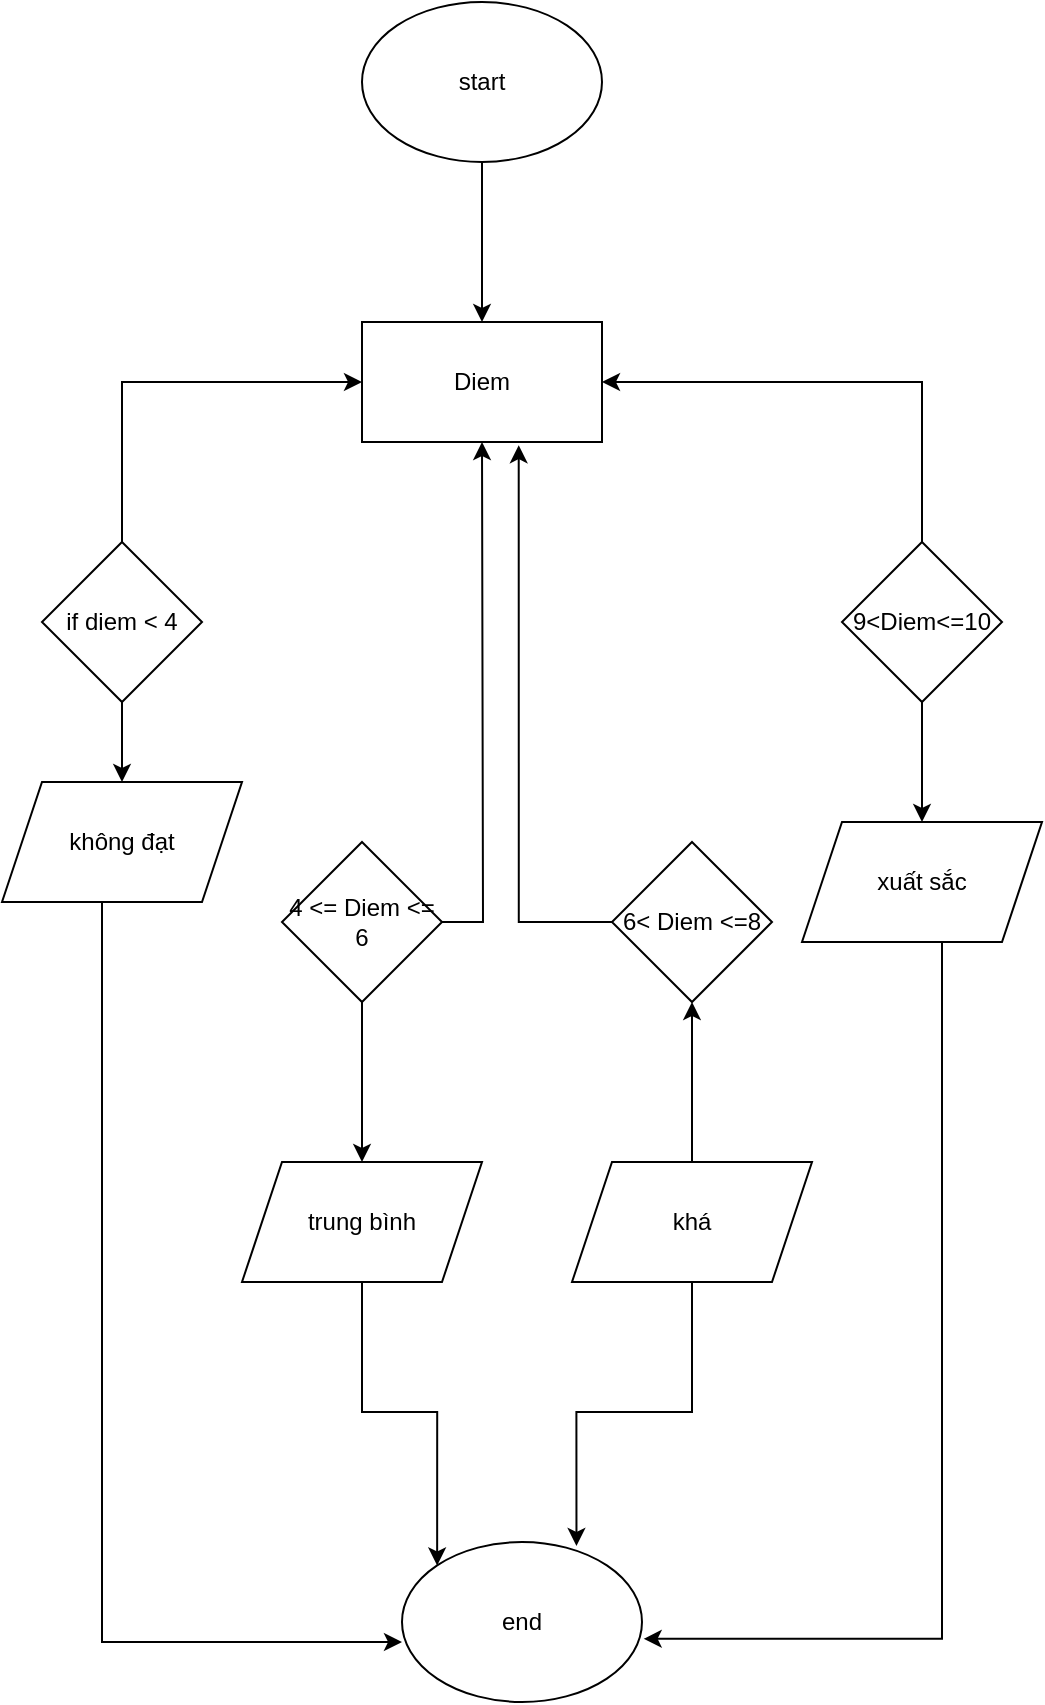 <mxfile version="25.0.3">
  <diagram name="Page-1" id="mEwxmjHmtNv21wZuKrNc">
    <mxGraphModel dx="556" dy="637" grid="1" gridSize="10" guides="1" tooltips="1" connect="1" arrows="1" fold="1" page="1" pageScale="1" pageWidth="850" pageHeight="1100" math="0" shadow="0">
      <root>
        <mxCell id="0" />
        <mxCell id="1" parent="0" />
        <mxCell id="PiKWDLcCiFq4yHLphNZV-11" style="edgeStyle=orthogonalEdgeStyle;rounded=0;orthogonalLoop=1;jettySize=auto;html=1;" parent="1" source="PiKWDLcCiFq4yHLphNZV-1" target="PiKWDLcCiFq4yHLphNZV-2" edge="1">
          <mxGeometry relative="1" as="geometry" />
        </mxCell>
        <mxCell id="PiKWDLcCiFq4yHLphNZV-1" value="start" style="ellipse;whiteSpace=wrap;html=1;" parent="1" vertex="1">
          <mxGeometry x="260" y="10" width="120" height="80" as="geometry" />
        </mxCell>
        <mxCell id="PiKWDLcCiFq4yHLphNZV-2" value="Diem" style="rounded=0;whiteSpace=wrap;html=1;" parent="1" vertex="1">
          <mxGeometry x="260" y="170" width="120" height="60" as="geometry" />
        </mxCell>
        <mxCell id="Dmvm5EG0pSvPh0dVof0B-3" style="edgeStyle=orthogonalEdgeStyle;rounded=0;orthogonalLoop=1;jettySize=auto;html=1;" edge="1" parent="1" source="Dmvm5EG0pSvPh0dVof0B-1" target="Dmvm5EG0pSvPh0dVof0B-2">
          <mxGeometry relative="1" as="geometry" />
        </mxCell>
        <mxCell id="Dmvm5EG0pSvPh0dVof0B-4" style="edgeStyle=orthogonalEdgeStyle;rounded=0;orthogonalLoop=1;jettySize=auto;html=1;entryX=0;entryY=0.5;entryDx=0;entryDy=0;" edge="1" parent="1" source="Dmvm5EG0pSvPh0dVof0B-1" target="PiKWDLcCiFq4yHLphNZV-2">
          <mxGeometry relative="1" as="geometry">
            <Array as="points">
              <mxPoint x="140" y="200" />
            </Array>
          </mxGeometry>
        </mxCell>
        <mxCell id="Dmvm5EG0pSvPh0dVof0B-1" value="if diem &amp;lt; 4" style="rhombus;whiteSpace=wrap;html=1;" vertex="1" parent="1">
          <mxGeometry x="100" y="280" width="80" height="80" as="geometry" />
        </mxCell>
        <mxCell id="Dmvm5EG0pSvPh0dVof0B-2" value="không đạt" style="shape=parallelogram;perimeter=parallelogramPerimeter;whiteSpace=wrap;html=1;fixedSize=1;" vertex="1" parent="1">
          <mxGeometry x="80" y="400" width="120" height="60" as="geometry" />
        </mxCell>
        <mxCell id="Dmvm5EG0pSvPh0dVof0B-7" style="edgeStyle=orthogonalEdgeStyle;rounded=0;orthogonalLoop=1;jettySize=auto;html=1;" edge="1" parent="1" source="Dmvm5EG0pSvPh0dVof0B-5" target="Dmvm5EG0pSvPh0dVof0B-6">
          <mxGeometry relative="1" as="geometry" />
        </mxCell>
        <mxCell id="Dmvm5EG0pSvPh0dVof0B-17" style="edgeStyle=orthogonalEdgeStyle;rounded=0;orthogonalLoop=1;jettySize=auto;html=1;" edge="1" parent="1" source="Dmvm5EG0pSvPh0dVof0B-5">
          <mxGeometry relative="1" as="geometry">
            <mxPoint x="320" y="230" as="targetPoint" />
          </mxGeometry>
        </mxCell>
        <mxCell id="Dmvm5EG0pSvPh0dVof0B-5" value="4 &amp;lt;= Diem &amp;lt;= 6" style="rhombus;whiteSpace=wrap;html=1;" vertex="1" parent="1">
          <mxGeometry x="220" y="430" width="80" height="80" as="geometry" />
        </mxCell>
        <mxCell id="Dmvm5EG0pSvPh0dVof0B-25" style="edgeStyle=orthogonalEdgeStyle;rounded=0;orthogonalLoop=1;jettySize=auto;html=1;entryX=0;entryY=0;entryDx=0;entryDy=0;" edge="1" parent="1" source="Dmvm5EG0pSvPh0dVof0B-6" target="Dmvm5EG0pSvPh0dVof0B-23">
          <mxGeometry relative="1" as="geometry" />
        </mxCell>
        <mxCell id="Dmvm5EG0pSvPh0dVof0B-6" value="trung bình" style="shape=parallelogram;perimeter=parallelogramPerimeter;whiteSpace=wrap;html=1;fixedSize=1;" vertex="1" parent="1">
          <mxGeometry x="200" y="590" width="120" height="60" as="geometry" />
        </mxCell>
        <mxCell id="Dmvm5EG0pSvPh0dVof0B-9" value="6&amp;lt; Diem &amp;lt;=8" style="rhombus;whiteSpace=wrap;html=1;" vertex="1" parent="1">
          <mxGeometry x="385" y="430" width="80" height="80" as="geometry" />
        </mxCell>
        <mxCell id="Dmvm5EG0pSvPh0dVof0B-15" style="edgeStyle=orthogonalEdgeStyle;rounded=0;orthogonalLoop=1;jettySize=auto;html=1;entryX=0.5;entryY=1;entryDx=0;entryDy=0;" edge="1" parent="1" source="Dmvm5EG0pSvPh0dVof0B-10" target="Dmvm5EG0pSvPh0dVof0B-9">
          <mxGeometry relative="1" as="geometry" />
        </mxCell>
        <mxCell id="Dmvm5EG0pSvPh0dVof0B-10" value="khá" style="shape=parallelogram;perimeter=parallelogramPerimeter;whiteSpace=wrap;html=1;fixedSize=1;" vertex="1" parent="1">
          <mxGeometry x="365" y="590" width="120" height="60" as="geometry" />
        </mxCell>
        <mxCell id="Dmvm5EG0pSvPh0dVof0B-19" style="edgeStyle=orthogonalEdgeStyle;rounded=0;orthogonalLoop=1;jettySize=auto;html=1;entryX=1;entryY=0.5;entryDx=0;entryDy=0;" edge="1" parent="1" source="Dmvm5EG0pSvPh0dVof0B-13" target="PiKWDLcCiFq4yHLphNZV-2">
          <mxGeometry relative="1" as="geometry">
            <Array as="points">
              <mxPoint x="540" y="200" />
            </Array>
          </mxGeometry>
        </mxCell>
        <mxCell id="Dmvm5EG0pSvPh0dVof0B-22" style="edgeStyle=orthogonalEdgeStyle;rounded=0;orthogonalLoop=1;jettySize=auto;html=1;" edge="1" parent="1" source="Dmvm5EG0pSvPh0dVof0B-13" target="Dmvm5EG0pSvPh0dVof0B-20">
          <mxGeometry relative="1" as="geometry" />
        </mxCell>
        <mxCell id="Dmvm5EG0pSvPh0dVof0B-13" value="9&amp;lt;Diem&amp;lt;=10" style="rhombus;whiteSpace=wrap;html=1;" vertex="1" parent="1">
          <mxGeometry x="500" y="280" width="80" height="80" as="geometry" />
        </mxCell>
        <mxCell id="Dmvm5EG0pSvPh0dVof0B-18" style="edgeStyle=orthogonalEdgeStyle;rounded=0;orthogonalLoop=1;jettySize=auto;html=1;entryX=0.653;entryY=1.027;entryDx=0;entryDy=0;entryPerimeter=0;" edge="1" parent="1" source="Dmvm5EG0pSvPh0dVof0B-9" target="PiKWDLcCiFq4yHLphNZV-2">
          <mxGeometry relative="1" as="geometry" />
        </mxCell>
        <mxCell id="Dmvm5EG0pSvPh0dVof0B-20" value="xuất sắc" style="shape=parallelogram;perimeter=parallelogramPerimeter;whiteSpace=wrap;html=1;fixedSize=1;" vertex="1" parent="1">
          <mxGeometry x="480" y="420" width="120" height="60" as="geometry" />
        </mxCell>
        <mxCell id="Dmvm5EG0pSvPh0dVof0B-23" value="end" style="ellipse;whiteSpace=wrap;html=1;" vertex="1" parent="1">
          <mxGeometry x="280" y="780" width="120" height="80" as="geometry" />
        </mxCell>
        <mxCell id="Dmvm5EG0pSvPh0dVof0B-24" style="edgeStyle=orthogonalEdgeStyle;rounded=0;orthogonalLoop=1;jettySize=auto;html=1;entryX=0;entryY=0.625;entryDx=0;entryDy=0;entryPerimeter=0;" edge="1" parent="1" source="Dmvm5EG0pSvPh0dVof0B-2" target="Dmvm5EG0pSvPh0dVof0B-23">
          <mxGeometry relative="1" as="geometry">
            <Array as="points">
              <mxPoint x="130" y="830" />
            </Array>
          </mxGeometry>
        </mxCell>
        <mxCell id="Dmvm5EG0pSvPh0dVof0B-26" style="edgeStyle=orthogonalEdgeStyle;rounded=0;orthogonalLoop=1;jettySize=auto;html=1;entryX=0.727;entryY=0.025;entryDx=0;entryDy=0;entryPerimeter=0;" edge="1" parent="1" source="Dmvm5EG0pSvPh0dVof0B-10" target="Dmvm5EG0pSvPh0dVof0B-23">
          <mxGeometry relative="1" as="geometry" />
        </mxCell>
        <mxCell id="Dmvm5EG0pSvPh0dVof0B-27" style="edgeStyle=orthogonalEdgeStyle;rounded=0;orthogonalLoop=1;jettySize=auto;html=1;entryX=1.007;entryY=0.605;entryDx=0;entryDy=0;entryPerimeter=0;" edge="1" parent="1" source="Dmvm5EG0pSvPh0dVof0B-20" target="Dmvm5EG0pSvPh0dVof0B-23">
          <mxGeometry relative="1" as="geometry">
            <Array as="points">
              <mxPoint x="550" y="828" />
            </Array>
          </mxGeometry>
        </mxCell>
      </root>
    </mxGraphModel>
  </diagram>
</mxfile>

